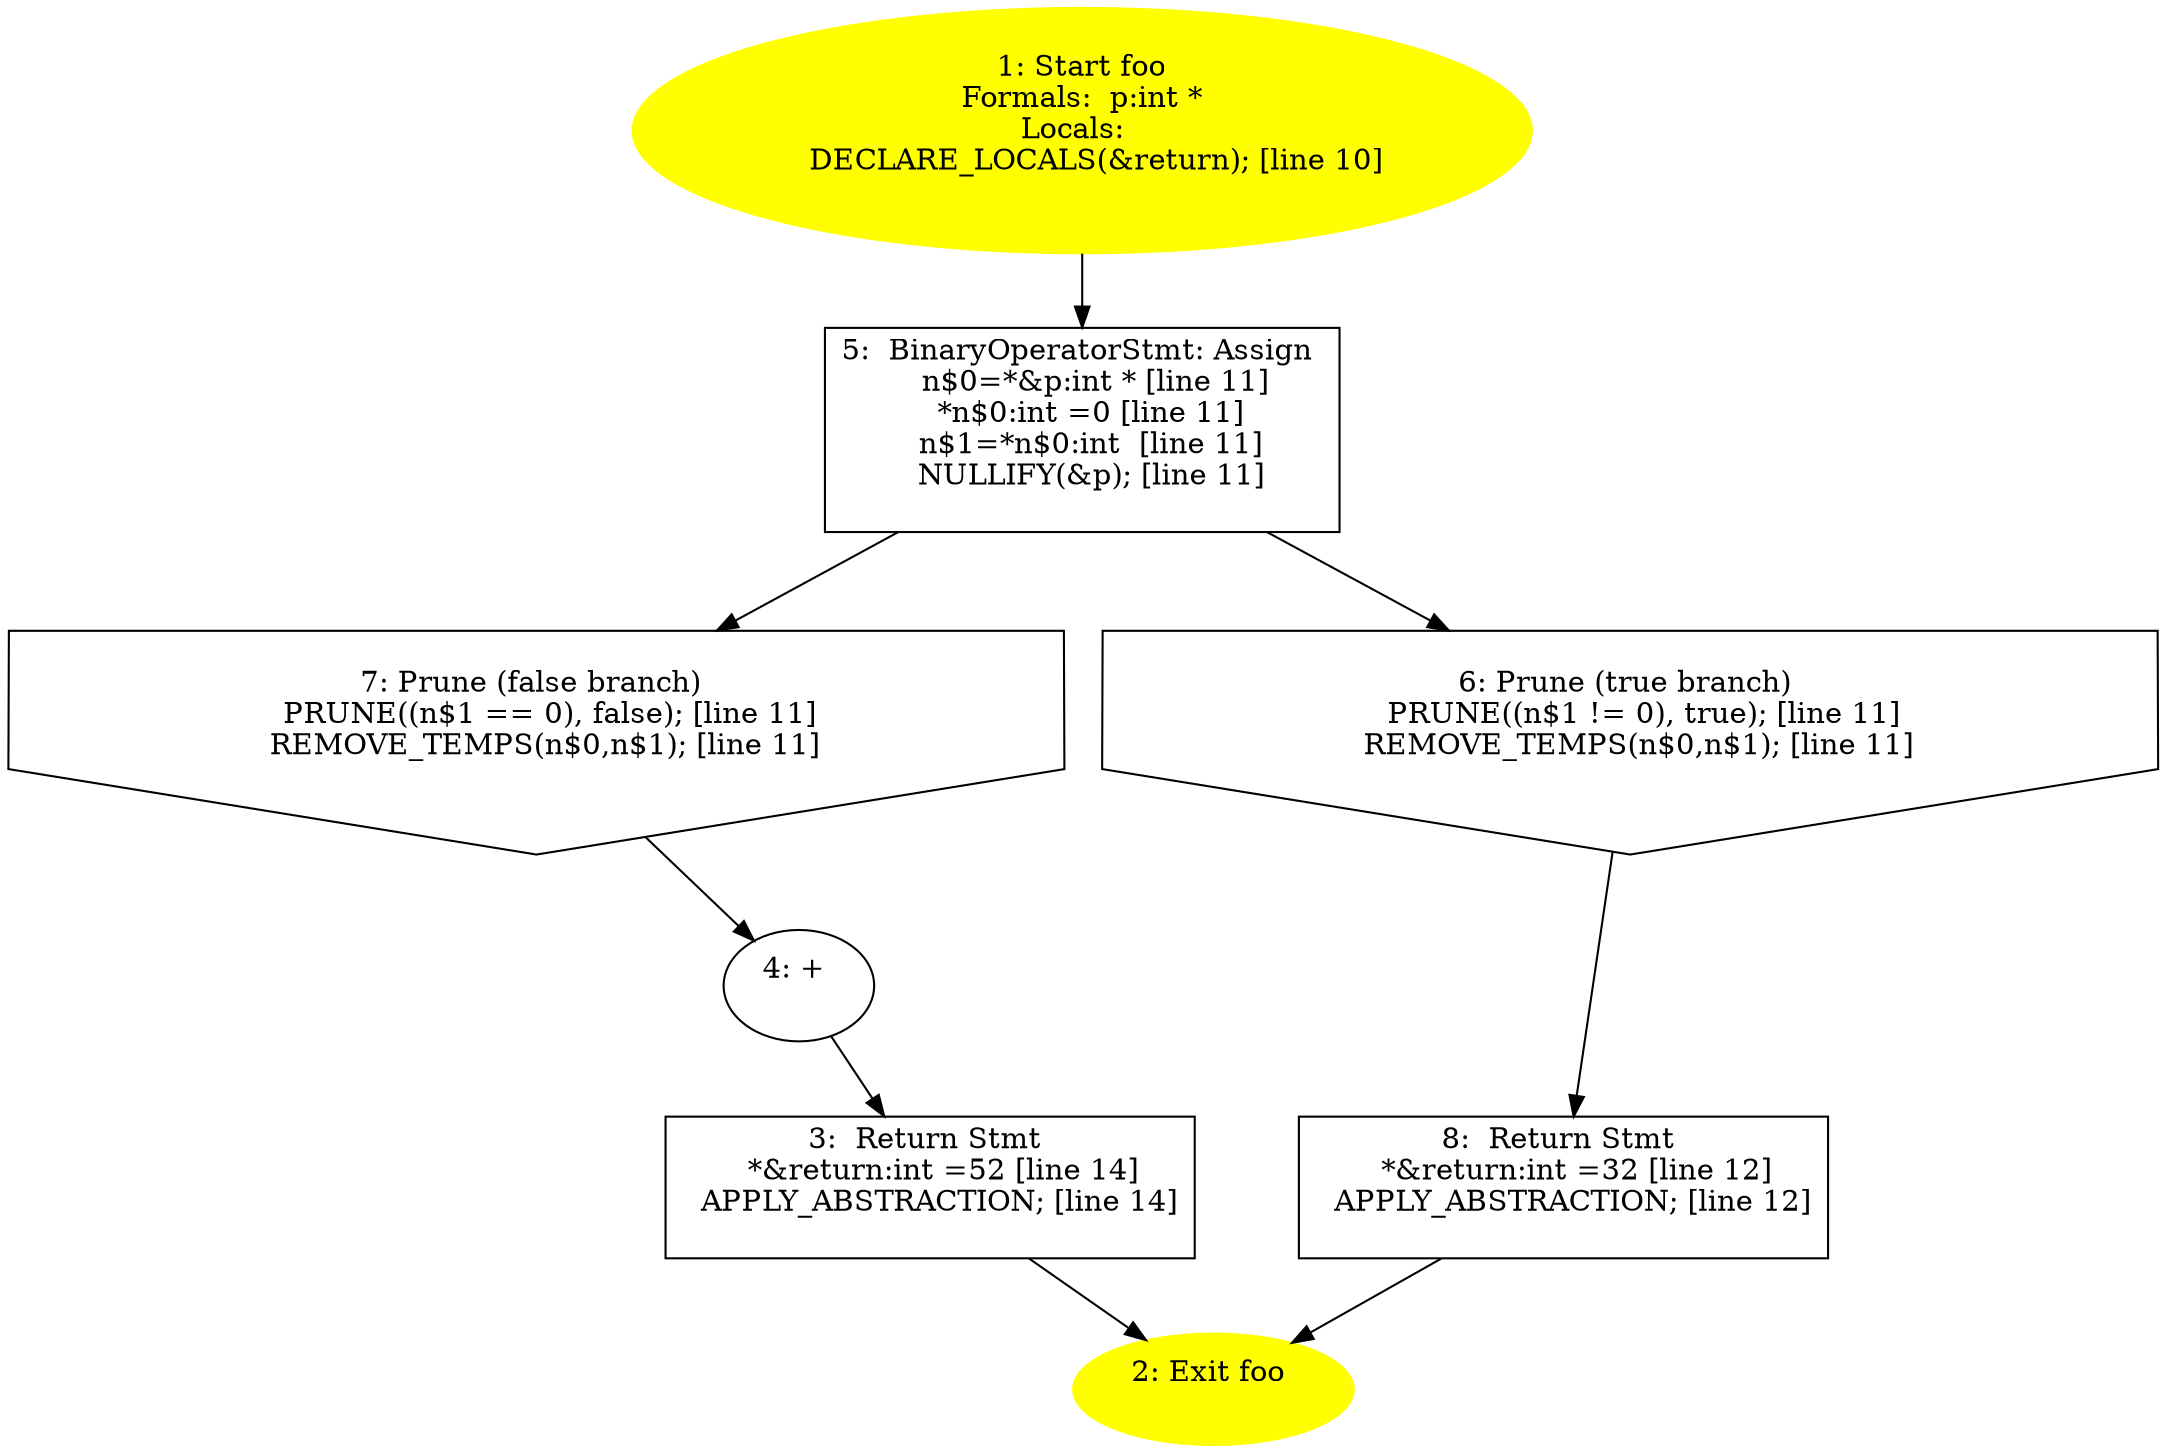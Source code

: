 digraph iCFG {
8 [label="8:  Return Stmt \n   *&return:int =32 [line 12]\n  APPLY_ABSTRACTION; [line 12]\n " shape="box"]
	

	 8 -> 2 ;
7 [label="7: Prune (false branch) \n   PRUNE((n$1 == 0), false); [line 11]\n  REMOVE_TEMPS(n$0,n$1); [line 11]\n " shape="invhouse"]
	

	 7 -> 4 ;
6 [label="6: Prune (true branch) \n   PRUNE((n$1 != 0), true); [line 11]\n  REMOVE_TEMPS(n$0,n$1); [line 11]\n " shape="invhouse"]
	

	 6 -> 8 ;
5 [label="5:  BinaryOperatorStmt: Assign \n   n$0=*&p:int * [line 11]\n  *n$0:int =0 [line 11]\n  n$1=*n$0:int  [line 11]\n  NULLIFY(&p); [line 11]\n " shape="box"]
	

	 5 -> 6 ;
	 5 -> 7 ;
4 [label="4: + \n  " ]
	

	 4 -> 3 ;
3 [label="3:  Return Stmt \n   *&return:int =52 [line 14]\n  APPLY_ABSTRACTION; [line 14]\n " shape="box"]
	

	 3 -> 2 ;
2 [label="2: Exit foo \n  " color=yellow style=filled]
	

1 [label="1: Start foo\nFormals:  p:int *\nLocals:  \n   DECLARE_LOCALS(&return); [line 10]\n " color=yellow style=filled]
	

	 1 -> 5 ;
}
